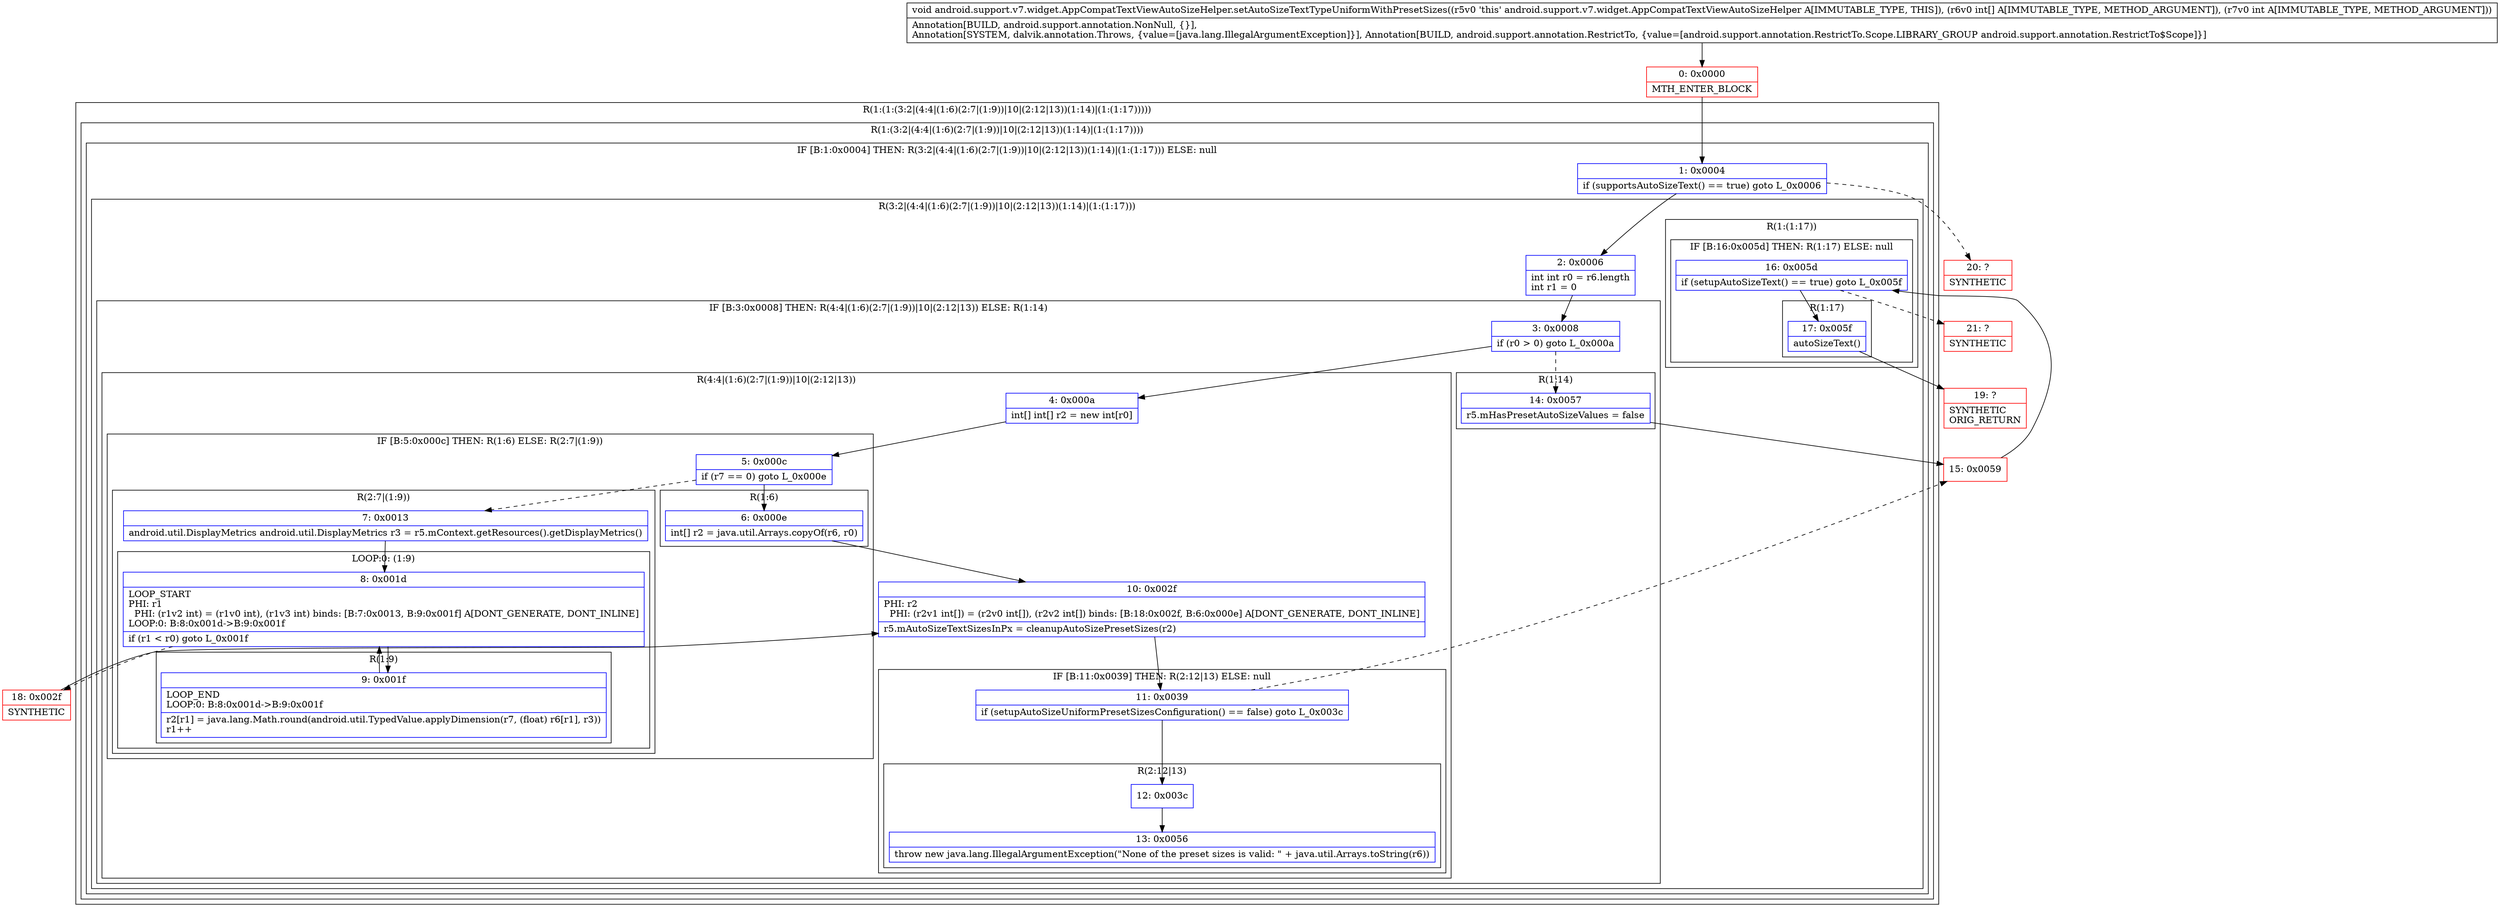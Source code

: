 digraph "CFG forandroid.support.v7.widget.AppCompatTextViewAutoSizeHelper.setAutoSizeTextTypeUniformWithPresetSizes([II)V" {
subgraph cluster_Region_720603337 {
label = "R(1:(1:(3:2|(4:4|(1:6)(2:7|(1:9))|10|(2:12|13))(1:14)|(1:(1:17)))))";
node [shape=record,color=blue];
subgraph cluster_Region_47058953 {
label = "R(1:(3:2|(4:4|(1:6)(2:7|(1:9))|10|(2:12|13))(1:14)|(1:(1:17))))";
node [shape=record,color=blue];
subgraph cluster_IfRegion_210665033 {
label = "IF [B:1:0x0004] THEN: R(3:2|(4:4|(1:6)(2:7|(1:9))|10|(2:12|13))(1:14)|(1:(1:17))) ELSE: null";
node [shape=record,color=blue];
Node_1 [shape=record,label="{1\:\ 0x0004|if (supportsAutoSizeText() == true) goto L_0x0006\l}"];
subgraph cluster_Region_1585604557 {
label = "R(3:2|(4:4|(1:6)(2:7|(1:9))|10|(2:12|13))(1:14)|(1:(1:17)))";
node [shape=record,color=blue];
Node_2 [shape=record,label="{2\:\ 0x0006|int int r0 = r6.length\lint r1 = 0\l}"];
subgraph cluster_IfRegion_256823416 {
label = "IF [B:3:0x0008] THEN: R(4:4|(1:6)(2:7|(1:9))|10|(2:12|13)) ELSE: R(1:14)";
node [shape=record,color=blue];
Node_3 [shape=record,label="{3\:\ 0x0008|if (r0 \> 0) goto L_0x000a\l}"];
subgraph cluster_Region_1640468382 {
label = "R(4:4|(1:6)(2:7|(1:9))|10|(2:12|13))";
node [shape=record,color=blue];
Node_4 [shape=record,label="{4\:\ 0x000a|int[] int[] r2 = new int[r0]\l}"];
subgraph cluster_IfRegion_1681650083 {
label = "IF [B:5:0x000c] THEN: R(1:6) ELSE: R(2:7|(1:9))";
node [shape=record,color=blue];
Node_5 [shape=record,label="{5\:\ 0x000c|if (r7 == 0) goto L_0x000e\l}"];
subgraph cluster_Region_1926336081 {
label = "R(1:6)";
node [shape=record,color=blue];
Node_6 [shape=record,label="{6\:\ 0x000e|int[] r2 = java.util.Arrays.copyOf(r6, r0)\l}"];
}
subgraph cluster_Region_460465526 {
label = "R(2:7|(1:9))";
node [shape=record,color=blue];
Node_7 [shape=record,label="{7\:\ 0x0013|android.util.DisplayMetrics android.util.DisplayMetrics r3 = r5.mContext.getResources().getDisplayMetrics()\l}"];
subgraph cluster_LoopRegion_1067463625 {
label = "LOOP:0: (1:9)";
node [shape=record,color=blue];
Node_8 [shape=record,label="{8\:\ 0x001d|LOOP_START\lPHI: r1 \l  PHI: (r1v2 int) = (r1v0 int), (r1v3 int) binds: [B:7:0x0013, B:9:0x001f] A[DONT_GENERATE, DONT_INLINE]\lLOOP:0: B:8:0x001d\-\>B:9:0x001f\l|if (r1 \< r0) goto L_0x001f\l}"];
subgraph cluster_Region_1175779669 {
label = "R(1:9)";
node [shape=record,color=blue];
Node_9 [shape=record,label="{9\:\ 0x001f|LOOP_END\lLOOP:0: B:8:0x001d\-\>B:9:0x001f\l|r2[r1] = java.lang.Math.round(android.util.TypedValue.applyDimension(r7, (float) r6[r1], r3))\lr1++\l}"];
}
}
}
}
Node_10 [shape=record,label="{10\:\ 0x002f|PHI: r2 \l  PHI: (r2v1 int[]) = (r2v0 int[]), (r2v2 int[]) binds: [B:18:0x002f, B:6:0x000e] A[DONT_GENERATE, DONT_INLINE]\l|r5.mAutoSizeTextSizesInPx = cleanupAutoSizePresetSizes(r2)\l}"];
subgraph cluster_IfRegion_1387829293 {
label = "IF [B:11:0x0039] THEN: R(2:12|13) ELSE: null";
node [shape=record,color=blue];
Node_11 [shape=record,label="{11\:\ 0x0039|if (setupAutoSizeUniformPresetSizesConfiguration() == false) goto L_0x003c\l}"];
subgraph cluster_Region_545559595 {
label = "R(2:12|13)";
node [shape=record,color=blue];
Node_12 [shape=record,label="{12\:\ 0x003c}"];
Node_13 [shape=record,label="{13\:\ 0x0056|throw new java.lang.IllegalArgumentException(\"None of the preset sizes is valid: \" + java.util.Arrays.toString(r6))\l}"];
}
}
}
subgraph cluster_Region_1602734660 {
label = "R(1:14)";
node [shape=record,color=blue];
Node_14 [shape=record,label="{14\:\ 0x0057|r5.mHasPresetAutoSizeValues = false\l}"];
}
}
subgraph cluster_Region_1678413566 {
label = "R(1:(1:17))";
node [shape=record,color=blue];
subgraph cluster_IfRegion_1919228834 {
label = "IF [B:16:0x005d] THEN: R(1:17) ELSE: null";
node [shape=record,color=blue];
Node_16 [shape=record,label="{16\:\ 0x005d|if (setupAutoSizeText() == true) goto L_0x005f\l}"];
subgraph cluster_Region_1992616969 {
label = "R(1:17)";
node [shape=record,color=blue];
Node_17 [shape=record,label="{17\:\ 0x005f|autoSizeText()\l}"];
}
}
}
}
}
}
}
Node_0 [shape=record,color=red,label="{0\:\ 0x0000|MTH_ENTER_BLOCK\l}"];
Node_15 [shape=record,color=red,label="{15\:\ 0x0059}"];
Node_18 [shape=record,color=red,label="{18\:\ 0x002f|SYNTHETIC\l}"];
Node_19 [shape=record,color=red,label="{19\:\ ?|SYNTHETIC\lORIG_RETURN\l}"];
Node_20 [shape=record,color=red,label="{20\:\ ?|SYNTHETIC\l}"];
Node_21 [shape=record,color=red,label="{21\:\ ?|SYNTHETIC\l}"];
MethodNode[shape=record,label="{void android.support.v7.widget.AppCompatTextViewAutoSizeHelper.setAutoSizeTextTypeUniformWithPresetSizes((r5v0 'this' android.support.v7.widget.AppCompatTextViewAutoSizeHelper A[IMMUTABLE_TYPE, THIS]), (r6v0 int[] A[IMMUTABLE_TYPE, METHOD_ARGUMENT]), (r7v0 int A[IMMUTABLE_TYPE, METHOD_ARGUMENT]))  | Annotation[BUILD, android.support.annotation.NonNull, \{\}], \lAnnotation[SYSTEM, dalvik.annotation.Throws, \{value=[java.lang.IllegalArgumentException]\}], Annotation[BUILD, android.support.annotation.RestrictTo, \{value=[android.support.annotation.RestrictTo.Scope.LIBRARY_GROUP android.support.annotation.RestrictTo$Scope]\}]\l}"];
MethodNode -> Node_0;
Node_1 -> Node_2;
Node_1 -> Node_20[style=dashed];
Node_2 -> Node_3;
Node_3 -> Node_4;
Node_3 -> Node_14[style=dashed];
Node_4 -> Node_5;
Node_5 -> Node_6;
Node_5 -> Node_7[style=dashed];
Node_6 -> Node_10;
Node_7 -> Node_8;
Node_8 -> Node_9;
Node_8 -> Node_18[style=dashed];
Node_9 -> Node_8;
Node_10 -> Node_11;
Node_11 -> Node_12;
Node_11 -> Node_15[style=dashed];
Node_12 -> Node_13;
Node_14 -> Node_15;
Node_16 -> Node_17;
Node_16 -> Node_21[style=dashed];
Node_17 -> Node_19;
Node_0 -> Node_1;
Node_15 -> Node_16;
Node_18 -> Node_10;
}

